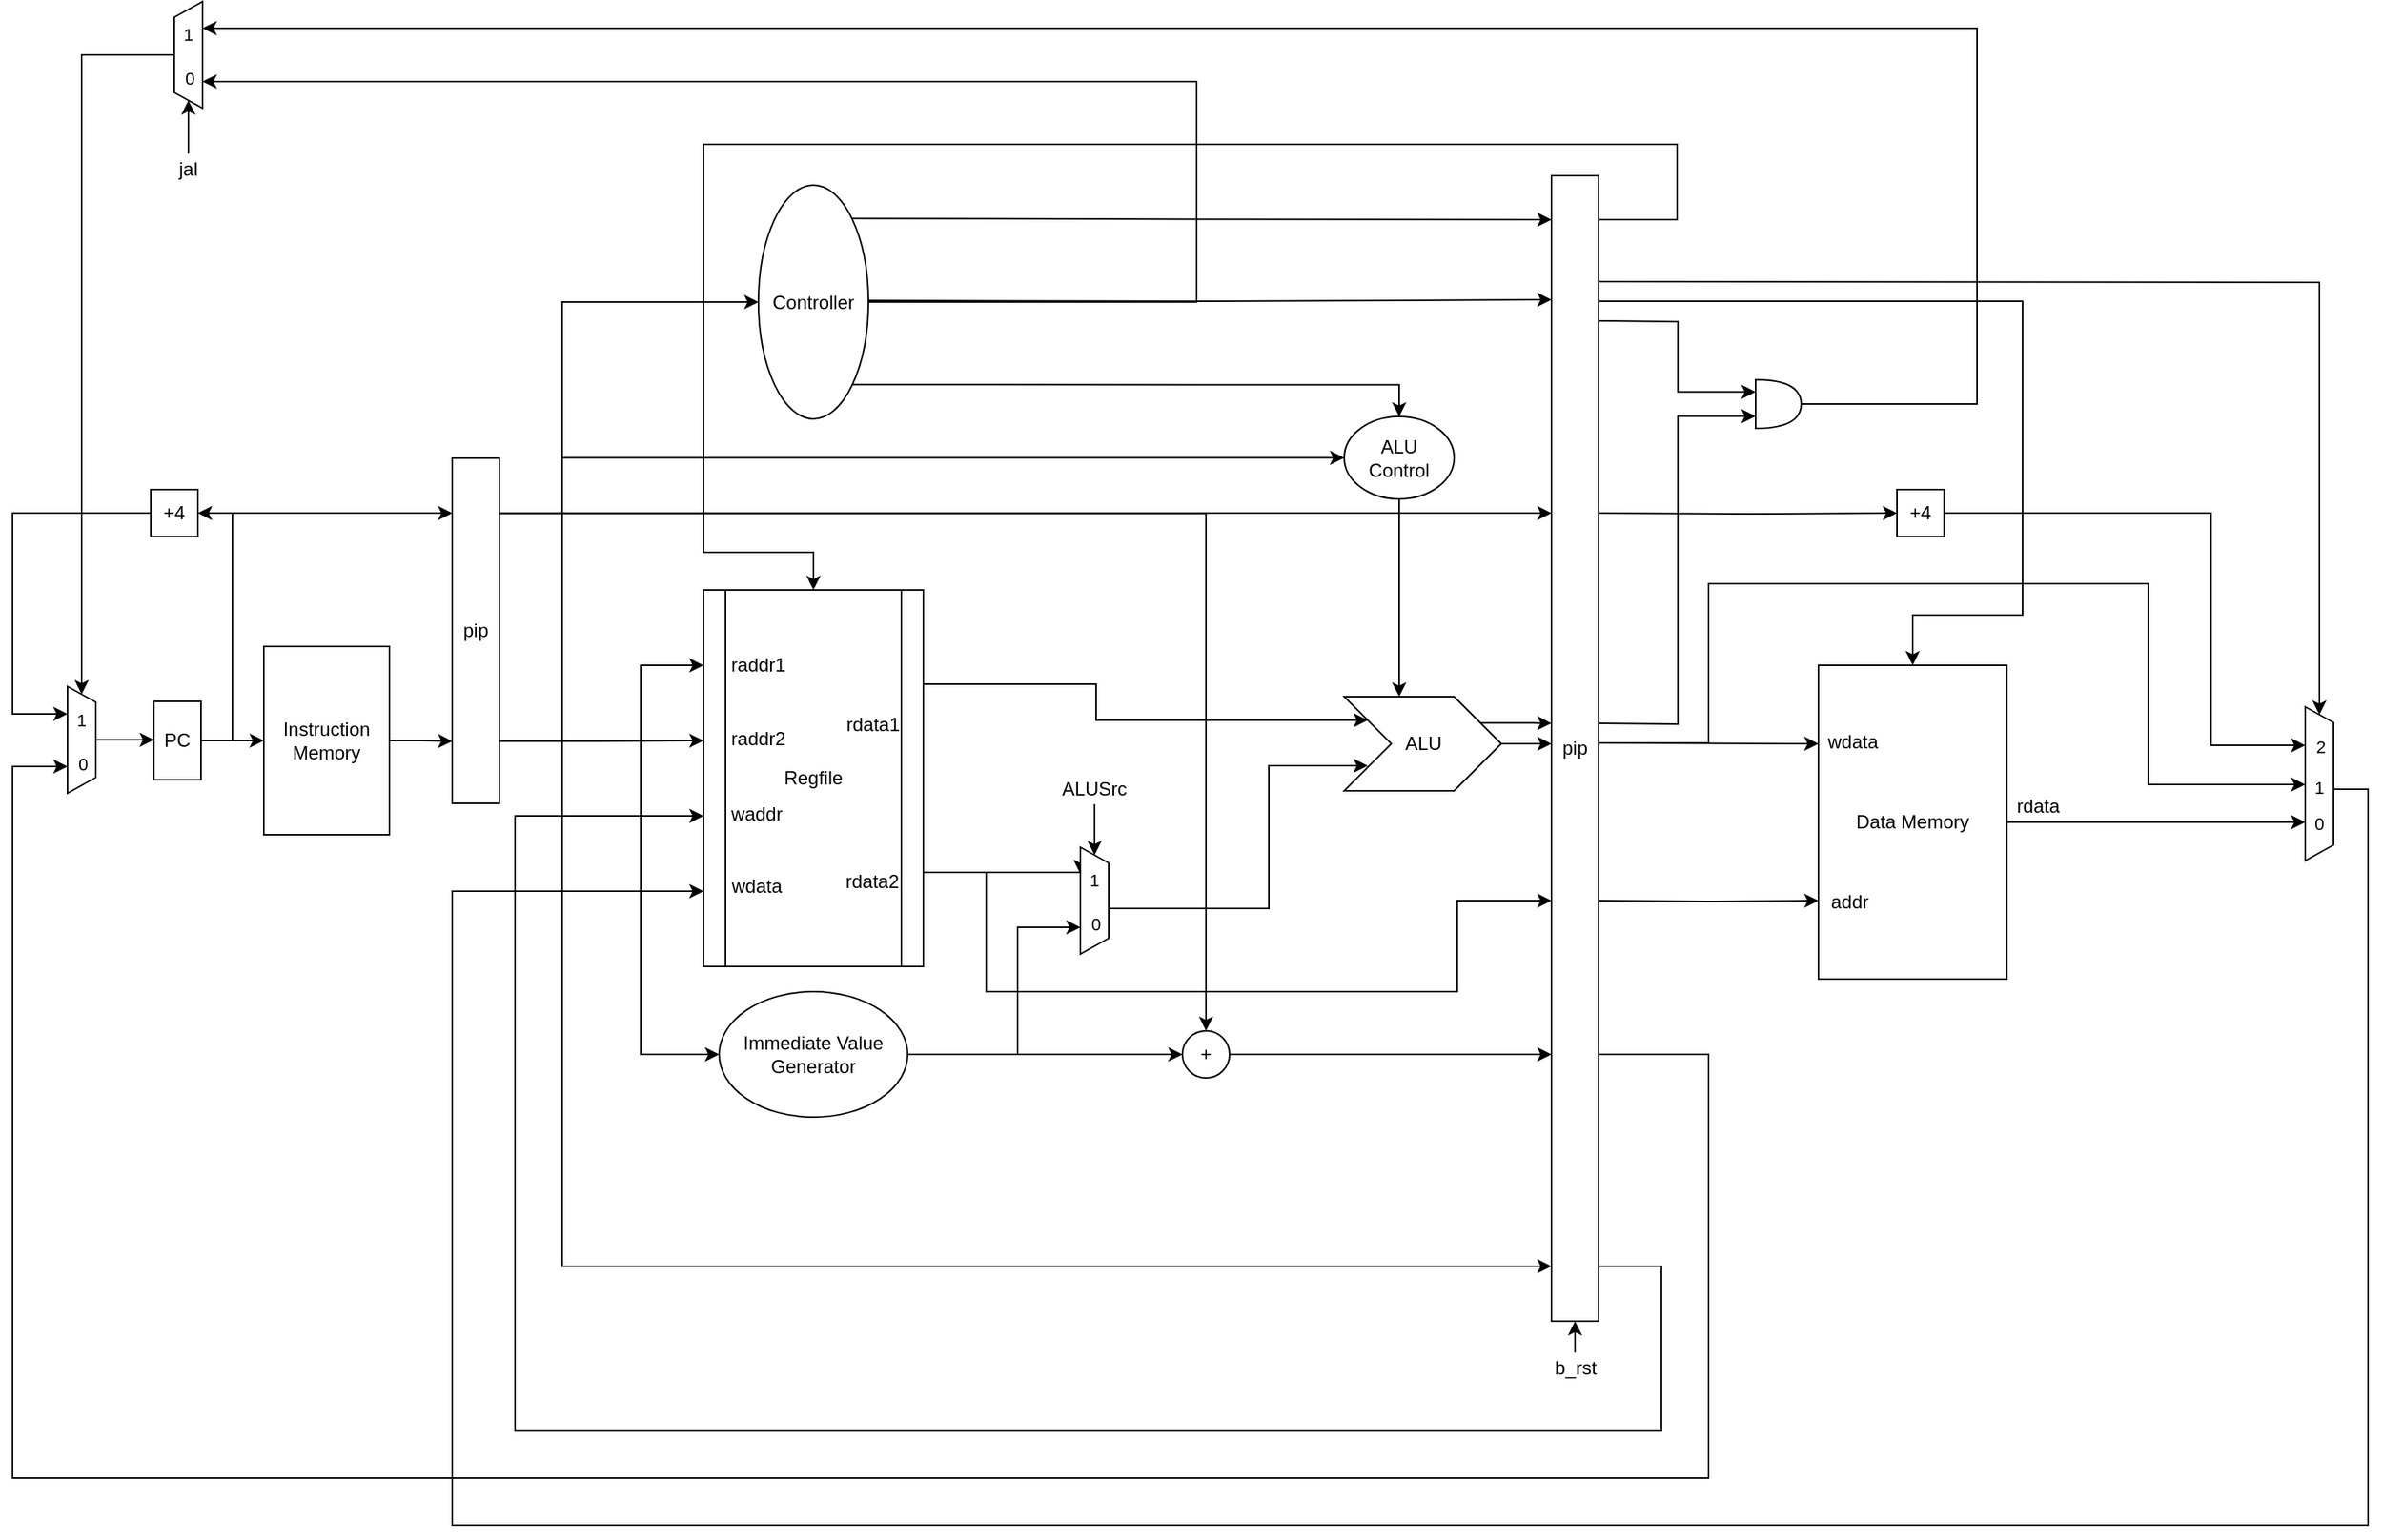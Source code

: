 <mxfile version="26.2.2">
  <diagram name="Page-1" id="6Z0Flb3yhcv7H8M3qJwE">
    <mxGraphModel dx="2528" dy="1914" grid="0" gridSize="10" guides="1" tooltips="1" connect="1" arrows="1" fold="1" page="1" pageScale="1" pageWidth="850" pageHeight="1100" math="0" shadow="0">
      <root>
        <mxCell id="0" />
        <mxCell id="1" parent="0" />
        <mxCell id="n8_85XAYLcjXWphRHtEo-30" style="edgeStyle=orthogonalEdgeStyle;rounded=0;orthogonalLoop=1;jettySize=auto;html=1;exitX=1;exitY=0.25;exitDx=0;exitDy=0;exitPerimeter=0;entryX=0.15;entryY=0.25;entryDx=0;entryDy=0;labelBackgroundColor=none;fontColor=default;entryPerimeter=0;" parent="1" source="n8_85XAYLcjXWphRHtEo-1" target="8ml1ASoGrdvTZ8Xq-LBT-13" edge="1">
          <mxGeometry relative="1" as="geometry">
            <Array as="points">
              <mxPoint x="410" y="344" />
              <mxPoint x="410" y="367" />
            </Array>
            <mxPoint x="400.0" y="344" as="targetPoint" />
          </mxGeometry>
        </mxCell>
        <mxCell id="n8_85XAYLcjXWphRHtEo-32" style="edgeStyle=orthogonalEdgeStyle;rounded=0;orthogonalLoop=1;jettySize=auto;html=1;exitX=1;exitY=0.75;exitDx=0;exitDy=0;exitPerimeter=0;entryX=0.25;entryY=1;entryDx=0;entryDy=0;labelBackgroundColor=none;fontColor=default;" parent="1" source="n8_85XAYLcjXWphRHtEo-1" target="8ml1ASoGrdvTZ8Xq-LBT-4" edge="1">
          <mxGeometry relative="1" as="geometry">
            <Array as="points">
              <mxPoint x="400" y="464" />
            </Array>
            <mxPoint x="359" y="470" as="targetPoint" />
          </mxGeometry>
        </mxCell>
        <mxCell id="8ml1ASoGrdvTZ8Xq-LBT-24" style="edgeStyle=orthogonalEdgeStyle;rounded=0;orthogonalLoop=1;jettySize=auto;html=1;exitX=1;exitY=0.75;exitDx=0;exitDy=0;exitPerimeter=0;entryX=0;entryY=0.5;entryDx=0;entryDy=0;labelBackgroundColor=none;fontColor=default;" edge="1" parent="1" source="n8_85XAYLcjXWphRHtEo-1">
          <mxGeometry relative="1" as="geometry">
            <mxPoint x="700" y="482" as="targetPoint" />
            <Array as="points">
              <mxPoint x="340" y="464" />
              <mxPoint x="340" y="540" />
              <mxPoint x="640" y="540" />
              <mxPoint x="640" y="482" />
            </Array>
          </mxGeometry>
        </mxCell>
        <mxCell id="n8_85XAYLcjXWphRHtEo-1" value="Regfile" style="shape=process;whiteSpace=wrap;html=1;backgroundOutline=1;points=[[0,0,0,0,0],[0,0.2,0,0,0],[0,0.4,0,0,0],[0,0.6,0,0,0],[0,0.8,0,0,0],[0,1,0,0,0],[0.25,0,0,0,0],[0.25,1,0,0,0],[0.5,0,0,0,0],[0.5,1,0,0,0],[0.75,0,0,0,0],[0.75,1,0,0,0],[1,0,0,0,0],[1,0.25,0,0,0],[1,0.5,0,0,0],[1,0.75,0,0,0],[1,1,0,0,0]];labelBackgroundColor=none;" parent="1" vertex="1">
          <mxGeometry x="160" y="284" width="140" height="240" as="geometry" />
        </mxCell>
        <mxCell id="n8_85XAYLcjXWphRHtEo-12" style="edgeStyle=orthogonalEdgeStyle;rounded=0;orthogonalLoop=1;jettySize=auto;html=1;exitX=1;exitY=0.5;exitDx=0;exitDy=0;entryX=0;entryY=0.82;entryDx=0;entryDy=0;labelBackgroundColor=none;fontColor=default;entryPerimeter=0;" parent="1" source="n8_85XAYLcjXWphRHtEo-7" target="8ml1ASoGrdvTZ8Xq-LBT-48" edge="1">
          <mxGeometry relative="1" as="geometry">
            <mxPoint y="380" as="targetPoint" />
          </mxGeometry>
        </mxCell>
        <mxCell id="n8_85XAYLcjXWphRHtEo-7" value="Instruction Memory" style="rounded=0;whiteSpace=wrap;html=1;labelBackgroundColor=none;" parent="1" vertex="1">
          <mxGeometry x="-120" y="320" width="80" height="120" as="geometry" />
        </mxCell>
        <mxCell id="n8_85XAYLcjXWphRHtEo-47" style="edgeStyle=orthogonalEdgeStyle;rounded=0;orthogonalLoop=1;jettySize=auto;html=1;exitX=1;exitY=0.5;exitDx=0;exitDy=0;entryX=0;entryY=0.5;entryDx=0;entryDy=0;labelBackgroundColor=none;fontColor=default;" parent="1" target="n8_85XAYLcjXWphRHtEo-45" edge="1">
          <mxGeometry relative="1" as="geometry">
            <Array as="points">
              <mxPoint x="120" y="380" />
              <mxPoint x="120" y="580" />
            </Array>
            <mxPoint x="30" y="380" as="sourcePoint" />
          </mxGeometry>
        </mxCell>
        <mxCell id="n8_85XAYLcjXWphRHtEo-80" style="edgeStyle=orthogonalEdgeStyle;rounded=0;orthogonalLoop=1;jettySize=auto;html=1;exitX=1;exitY=0.5;exitDx=0;exitDy=0;entryX=0;entryY=0.5;entryDx=0;entryDy=0;fontStyle=1;labelBackgroundColor=none;fontColor=default;" parent="1" edge="1">
          <mxGeometry relative="1" as="geometry">
            <mxPoint x="30" y="380" as="sourcePoint" />
            <mxPoint x="700" y="715" as="targetPoint" />
            <Array as="points">
              <mxPoint x="70" y="380" />
              <mxPoint x="70" y="715" />
            </Array>
          </mxGeometry>
        </mxCell>
        <mxCell id="8ml1ASoGrdvTZ8Xq-LBT-30" style="edgeStyle=orthogonalEdgeStyle;rounded=0;orthogonalLoop=1;jettySize=auto;html=1;exitX=1;exitY=0.5;exitDx=0;exitDy=0;entryX=0;entryY=0.5;entryDx=0;entryDy=0;labelBackgroundColor=none;fontColor=default;" edge="1" parent="1" target="8ml1ASoGrdvTZ8Xq-LBT-27">
          <mxGeometry relative="1" as="geometry">
            <mxPoint x="30" y="380" as="sourcePoint" />
            <Array as="points">
              <mxPoint x="70" y="380" />
              <mxPoint x="70" y="200" />
            </Array>
          </mxGeometry>
        </mxCell>
        <mxCell id="8ml1ASoGrdvTZ8Xq-LBT-31" style="edgeStyle=orthogonalEdgeStyle;rounded=0;orthogonalLoop=1;jettySize=auto;html=1;exitX=1;exitY=0.5;exitDx=0;exitDy=0;entryX=0;entryY=0.5;entryDx=0;entryDy=0;labelBackgroundColor=none;fontColor=default;" edge="1" parent="1" target="8ml1ASoGrdvTZ8Xq-LBT-21">
          <mxGeometry relative="1" as="geometry">
            <mxPoint x="30" y="380" as="sourcePoint" />
            <Array as="points">
              <mxPoint x="70" y="380" />
              <mxPoint x="70" y="100" />
            </Array>
          </mxGeometry>
        </mxCell>
        <mxCell id="n8_85XAYLcjXWphRHtEo-11" style="edgeStyle=orthogonalEdgeStyle;rounded=0;orthogonalLoop=1;jettySize=auto;html=1;exitX=1;exitY=0.5;exitDx=0;exitDy=0;entryX=0;entryY=0.5;entryDx=0;entryDy=0;labelBackgroundColor=none;fontColor=default;" parent="1" source="n8_85XAYLcjXWphRHtEo-9" target="n8_85XAYLcjXWphRHtEo-7" edge="1">
          <mxGeometry relative="1" as="geometry" />
        </mxCell>
        <mxCell id="n8_85XAYLcjXWphRHtEo-22" style="edgeStyle=orthogonalEdgeStyle;rounded=0;orthogonalLoop=1;jettySize=auto;html=1;exitX=1;exitY=0.5;exitDx=0;exitDy=0;entryX=1;entryY=0.5;entryDx=0;entryDy=0;labelBackgroundColor=none;fontColor=default;" parent="1" source="n8_85XAYLcjXWphRHtEo-9" target="n8_85XAYLcjXWphRHtEo-21" edge="1">
          <mxGeometry relative="1" as="geometry" />
        </mxCell>
        <mxCell id="n8_85XAYLcjXWphRHtEo-55" style="edgeStyle=orthogonalEdgeStyle;rounded=0;orthogonalLoop=1;jettySize=auto;html=1;exitX=1;exitY=0.5;exitDx=0;exitDy=0;entryX=0;entryY=0.16;entryDx=0;entryDy=0;labelBackgroundColor=none;fontColor=default;entryPerimeter=0;" parent="1" source="n8_85XAYLcjXWphRHtEo-9" target="8ml1ASoGrdvTZ8Xq-LBT-48" edge="1">
          <mxGeometry relative="1" as="geometry">
            <Array as="points">
              <mxPoint x="-140" y="380" />
              <mxPoint x="-140" y="235" />
              <mxPoint y="235" />
            </Array>
            <mxPoint y="235" as="targetPoint" />
          </mxGeometry>
        </mxCell>
        <mxCell id="n8_85XAYLcjXWphRHtEo-9" value="PC" style="rounded=0;whiteSpace=wrap;html=1;labelBackgroundColor=none;" parent="1" vertex="1">
          <mxGeometry x="-190" y="355" width="30" height="50" as="geometry" />
        </mxCell>
        <mxCell id="n8_85XAYLcjXWphRHtEo-15" style="edgeStyle=orthogonalEdgeStyle;rounded=0;orthogonalLoop=1;jettySize=auto;html=1;exitX=1;exitY=0.5;exitDx=0;exitDy=0;entryX=0;entryY=0.2;entryDx=0;entryDy=0;entryPerimeter=0;labelBackgroundColor=none;fontColor=default;" parent="1" target="n8_85XAYLcjXWphRHtEo-1" edge="1">
          <mxGeometry relative="1" as="geometry">
            <Array as="points">
              <mxPoint x="120" y="380" />
              <mxPoint x="120" y="332" />
            </Array>
            <mxPoint x="30" y="380" as="sourcePoint" />
          </mxGeometry>
        </mxCell>
        <mxCell id="n8_85XAYLcjXWphRHtEo-16" style="edgeStyle=orthogonalEdgeStyle;rounded=0;orthogonalLoop=1;jettySize=auto;html=1;exitX=1;exitY=0.82;exitDx=0;exitDy=0;entryX=0;entryY=0.4;entryDx=0;entryDy=0;entryPerimeter=0;labelBackgroundColor=none;fontColor=default;exitPerimeter=0;" parent="1" source="8ml1ASoGrdvTZ8Xq-LBT-48" target="n8_85XAYLcjXWphRHtEo-1" edge="1">
          <mxGeometry relative="1" as="geometry">
            <mxPoint x="30" y="380" as="sourcePoint" />
          </mxGeometry>
        </mxCell>
        <mxCell id="n8_85XAYLcjXWphRHtEo-20" style="edgeStyle=orthogonalEdgeStyle;rounded=0;orthogonalLoop=1;jettySize=auto;html=1;exitX=0.5;exitY=0;exitDx=0;exitDy=0;entryX=0;entryY=0.5;entryDx=0;entryDy=0;labelBackgroundColor=none;fontColor=default;" parent="1" source="8ml1ASoGrdvTZ8Xq-LBT-1" target="n8_85XAYLcjXWphRHtEo-9" edge="1">
          <mxGeometry relative="1" as="geometry">
            <mxPoint x="-230" y="380" as="sourcePoint" />
          </mxGeometry>
        </mxCell>
        <mxCell id="n8_85XAYLcjXWphRHtEo-23" style="edgeStyle=orthogonalEdgeStyle;rounded=0;orthogonalLoop=1;jettySize=auto;html=1;exitX=0;exitY=0.5;exitDx=0;exitDy=0;entryX=0.25;entryY=1;entryDx=0;entryDy=0;labelBackgroundColor=none;fontColor=default;" parent="1" source="n8_85XAYLcjXWphRHtEo-21" target="8ml1ASoGrdvTZ8Xq-LBT-1" edge="1">
          <mxGeometry relative="1" as="geometry">
            <Array as="points">
              <mxPoint x="-280" y="235" />
              <mxPoint x="-280" y="363" />
              <mxPoint x="-245" y="363" />
            </Array>
            <mxPoint x="-250" y="365" as="targetPoint" />
          </mxGeometry>
        </mxCell>
        <mxCell id="n8_85XAYLcjXWphRHtEo-21" value="+4" style="rounded=0;whiteSpace=wrap;html=1;labelBackgroundColor=none;" parent="1" vertex="1">
          <mxGeometry x="-192" y="220" width="30" height="30" as="geometry" />
        </mxCell>
        <mxCell id="n8_85XAYLcjXWphRHtEo-24" value="raddr1" style="text;html=1;align=center;verticalAlign=middle;whiteSpace=wrap;rounded=0;labelBackgroundColor=none;" parent="1" vertex="1">
          <mxGeometry x="165" y="322" width="60" height="20" as="geometry" />
        </mxCell>
        <mxCell id="n8_85XAYLcjXWphRHtEo-25" value="raddr2" style="text;html=1;align=center;verticalAlign=middle;whiteSpace=wrap;rounded=0;labelBackgroundColor=none;" parent="1" vertex="1">
          <mxGeometry x="165" y="369" width="60" height="20" as="geometry" />
        </mxCell>
        <mxCell id="n8_85XAYLcjXWphRHtEo-26" value="waddr" style="text;html=1;align=center;verticalAlign=middle;whiteSpace=wrap;rounded=0;labelBackgroundColor=none;" parent="1" vertex="1">
          <mxGeometry x="164" y="417" width="60" height="20" as="geometry" />
        </mxCell>
        <mxCell id="n8_85XAYLcjXWphRHtEo-27" value="wdata" style="text;html=1;align=center;verticalAlign=middle;whiteSpace=wrap;rounded=0;labelBackgroundColor=none;" parent="1" vertex="1">
          <mxGeometry x="164" y="463" width="60" height="20" as="geometry" />
        </mxCell>
        <mxCell id="n8_85XAYLcjXWphRHtEo-37" style="edgeStyle=orthogonalEdgeStyle;rounded=0;orthogonalLoop=1;jettySize=auto;html=1;exitX=1;exitY=0.5;exitDx=0;exitDy=0;entryX=0;entryY=0.5;entryDx=0;entryDy=0;exitPerimeter=0;labelBackgroundColor=none;fontColor=default;" parent="1" source="8ml1ASoGrdvTZ8Xq-LBT-13" edge="1">
          <mxGeometry relative="1" as="geometry">
            <mxPoint x="670" y="381.5" as="sourcePoint" />
            <mxPoint x="700" y="381.5" as="targetPoint" />
          </mxGeometry>
        </mxCell>
        <mxCell id="n8_85XAYLcjXWphRHtEo-64" style="edgeStyle=orthogonalEdgeStyle;rounded=0;orthogonalLoop=1;jettySize=auto;html=1;exitX=1;exitY=0.5;exitDx=0;exitDy=0;entryX=0;entryY=0.25;entryDx=0;entryDy=0;labelBackgroundColor=none;fontColor=default;" parent="1" target="n8_85XAYLcjXWphRHtEo-63" edge="1">
          <mxGeometry relative="1" as="geometry">
            <mxPoint x="730" y="381.5" as="sourcePoint" />
          </mxGeometry>
        </mxCell>
        <mxCell id="n8_85XAYLcjXWphRHtEo-71" style="edgeStyle=orthogonalEdgeStyle;rounded=0;orthogonalLoop=1;jettySize=auto;html=1;exitX=1;exitY=0.5;exitDx=0;exitDy=0;entryX=0.5;entryY=1;entryDx=0;entryDy=0;labelBackgroundColor=none;fontColor=default;" parent="1" target="8ml1ASoGrdvTZ8Xq-LBT-17" edge="1">
          <mxGeometry relative="1" as="geometry">
            <Array as="points">
              <mxPoint x="800" y="382" />
              <mxPoint x="800" y="280" />
              <mxPoint x="1080" y="280" />
              <mxPoint x="1080" y="408" />
              <mxPoint x="1180" y="408" />
            </Array>
            <mxPoint x="730" y="381.5" as="sourcePoint" />
            <mxPoint x="1140" y="410" as="targetPoint" />
          </mxGeometry>
        </mxCell>
        <mxCell id="n8_85XAYLcjXWphRHtEo-58" style="edgeStyle=orthogonalEdgeStyle;rounded=0;orthogonalLoop=1;jettySize=auto;html=1;exitX=1;exitY=0.5;exitDx=0;exitDy=0;entryX=0;entryY=0.5;entryDx=0;entryDy=0;labelBackgroundColor=none;fontColor=default;" parent="1" source="n8_85XAYLcjXWphRHtEo-45" target="8ml1ASoGrdvTZ8Xq-LBT-12" edge="1">
          <mxGeometry relative="1" as="geometry">
            <mxPoint x="520" y="580" as="targetPoint" />
          </mxGeometry>
        </mxCell>
        <mxCell id="8ml1ASoGrdvTZ8Xq-LBT-7" style="edgeStyle=orthogonalEdgeStyle;rounded=0;orthogonalLoop=1;jettySize=auto;html=1;exitX=1;exitY=0.5;exitDx=0;exitDy=0;entryX=0.75;entryY=1;entryDx=0;entryDy=0;labelBackgroundColor=none;fontColor=default;" edge="1" parent="1" source="n8_85XAYLcjXWphRHtEo-45" target="8ml1ASoGrdvTZ8Xq-LBT-4">
          <mxGeometry relative="1" as="geometry">
            <Array as="points">
              <mxPoint x="360" y="580" />
              <mxPoint x="360" y="499" />
            </Array>
          </mxGeometry>
        </mxCell>
        <mxCell id="n8_85XAYLcjXWphRHtEo-45" value="Immediate Value Generator" style="ellipse;whiteSpace=wrap;html=1;labelBackgroundColor=none;" parent="1" vertex="1">
          <mxGeometry x="170" y="540" width="120" height="80" as="geometry" />
        </mxCell>
        <mxCell id="n8_85XAYLcjXWphRHtEo-61" style="edgeStyle=orthogonalEdgeStyle;rounded=0;orthogonalLoop=1;jettySize=auto;html=1;exitX=1;exitY=0.5;exitDx=0;exitDy=0;entryX=0;entryY=0.5;entryDx=0;entryDy=0;labelBackgroundColor=none;fontColor=default;" parent="1" source="8ml1ASoGrdvTZ8Xq-LBT-12" edge="1">
          <mxGeometry relative="1" as="geometry">
            <mxPoint x="559" y="580" as="sourcePoint" />
            <mxPoint x="700" y="580" as="targetPoint" />
          </mxGeometry>
        </mxCell>
        <mxCell id="n8_85XAYLcjXWphRHtEo-74" style="rounded=0;orthogonalLoop=1;jettySize=auto;html=1;exitX=1;exitY=0.5;exitDx=0;exitDy=0;entryX=0;entryY=0.5;entryDx=0;entryDy=0;labelBackgroundColor=none;fontColor=default;" parent="1" edge="1">
          <mxGeometry relative="1" as="geometry">
            <mxPoint x="30" y="235" as="sourcePoint" />
            <mxPoint x="700" y="235" as="targetPoint" />
          </mxGeometry>
        </mxCell>
        <mxCell id="8ml1ASoGrdvTZ8Xq-LBT-32" style="edgeStyle=orthogonalEdgeStyle;rounded=0;orthogonalLoop=1;jettySize=auto;html=1;exitX=1;exitY=0.16;exitDx=0;exitDy=0;entryX=0.5;entryY=0;entryDx=0;entryDy=0;labelBackgroundColor=none;fontColor=default;exitPerimeter=0;" edge="1" parent="1" source="8ml1ASoGrdvTZ8Xq-LBT-48" target="8ml1ASoGrdvTZ8Xq-LBT-12">
          <mxGeometry relative="1" as="geometry">
            <mxPoint x="30" y="235" as="sourcePoint" />
            <Array as="points">
              <mxPoint x="480" y="235" />
            </Array>
          </mxGeometry>
        </mxCell>
        <mxCell id="n8_85XAYLcjXWphRHtEo-62" style="edgeStyle=orthogonalEdgeStyle;rounded=0;orthogonalLoop=1;jettySize=auto;html=1;exitX=1;exitY=0.5;exitDx=0;exitDy=0;entryX=0.75;entryY=1;entryDx=0;entryDy=0;labelBackgroundColor=none;fontColor=default;" parent="1" target="8ml1ASoGrdvTZ8Xq-LBT-1" edge="1">
          <mxGeometry relative="1" as="geometry">
            <Array as="points">
              <mxPoint x="800" y="580" />
              <mxPoint x="800" y="850" />
              <mxPoint x="-280" y="850" />
              <mxPoint x="-280" y="396" />
            </Array>
            <mxPoint x="730" y="580" as="sourcePoint" />
            <mxPoint x="-250" y="395" as="targetPoint" />
          </mxGeometry>
        </mxCell>
        <mxCell id="n8_85XAYLcjXWphRHtEo-72" style="edgeStyle=orthogonalEdgeStyle;rounded=0;orthogonalLoop=1;jettySize=auto;html=1;exitX=1;exitY=0.5;exitDx=0;exitDy=0;entryX=0.75;entryY=1;entryDx=0;entryDy=0;labelBackgroundColor=none;fontColor=default;" parent="1" source="n8_85XAYLcjXWphRHtEo-63" target="8ml1ASoGrdvTZ8Xq-LBT-17" edge="1">
          <mxGeometry relative="1" as="geometry">
            <mxPoint x="1180" y="432.5" as="targetPoint" />
          </mxGeometry>
        </mxCell>
        <mxCell id="n8_85XAYLcjXWphRHtEo-63" value="Data Memory" style="rounded=0;whiteSpace=wrap;html=1;labelBackgroundColor=none;" parent="1" vertex="1">
          <mxGeometry x="870" y="332" width="120" height="200" as="geometry" />
        </mxCell>
        <mxCell id="n8_85XAYLcjXWphRHtEo-66" value="rdata1" style="text;html=1;align=center;verticalAlign=middle;whiteSpace=wrap;rounded=0;labelBackgroundColor=none;" parent="1" vertex="1">
          <mxGeometry x="238" y="360" width="60" height="20" as="geometry" />
        </mxCell>
        <mxCell id="n8_85XAYLcjXWphRHtEo-67" value="rdata2" style="text;html=1;align=center;verticalAlign=middle;whiteSpace=wrap;rounded=0;labelBackgroundColor=none;" parent="1" vertex="1">
          <mxGeometry x="241" y="460" width="53" height="20" as="geometry" />
        </mxCell>
        <mxCell id="n8_85XAYLcjXWphRHtEo-76" style="edgeStyle=orthogonalEdgeStyle;rounded=0;orthogonalLoop=1;jettySize=auto;html=1;exitX=1;exitY=0.5;exitDx=0;exitDy=0;entryX=0;entryY=0.5;entryDx=0;entryDy=0;labelBackgroundColor=none;fontColor=default;" parent="1" target="n8_85XAYLcjXWphRHtEo-75" edge="1">
          <mxGeometry relative="1" as="geometry">
            <mxPoint x="730" y="235" as="sourcePoint" />
          </mxGeometry>
        </mxCell>
        <mxCell id="n8_85XAYLcjXWphRHtEo-77" style="edgeStyle=orthogonalEdgeStyle;rounded=0;orthogonalLoop=1;jettySize=auto;html=1;exitX=1;exitY=0.5;exitDx=0;exitDy=0;entryX=0.25;entryY=1;entryDx=0;entryDy=0;labelBackgroundColor=none;fontColor=default;" parent="1" source="n8_85XAYLcjXWphRHtEo-75" target="8ml1ASoGrdvTZ8Xq-LBT-17" edge="1">
          <mxGeometry relative="1" as="geometry">
            <Array as="points">
              <mxPoint x="1120" y="235" />
              <mxPoint x="1120" y="383" />
            </Array>
            <mxPoint x="1180" y="410" as="targetPoint" />
          </mxGeometry>
        </mxCell>
        <mxCell id="n8_85XAYLcjXWphRHtEo-75" value="+4" style="rounded=0;whiteSpace=wrap;html=1;labelBackgroundColor=none;" parent="1" vertex="1">
          <mxGeometry x="920" y="220" width="30" height="30" as="geometry" />
        </mxCell>
        <mxCell id="n8_85XAYLcjXWphRHtEo-78" style="edgeStyle=orthogonalEdgeStyle;rounded=0;orthogonalLoop=1;jettySize=auto;html=1;exitX=0.5;exitY=0;exitDx=0;exitDy=0;entryX=0;entryY=0.8;entryDx=0;entryDy=0;entryPerimeter=0;labelBackgroundColor=none;fontColor=default;" parent="1" source="8ml1ASoGrdvTZ8Xq-LBT-17" target="n8_85XAYLcjXWphRHtEo-1" edge="1">
          <mxGeometry relative="1" as="geometry">
            <Array as="points">
              <mxPoint x="1198" y="411" />
              <mxPoint x="1220" y="411" />
              <mxPoint x="1220" y="880" />
              <mxPoint y="880" />
              <mxPoint y="476" />
            </Array>
            <mxPoint x="1200" y="410" as="sourcePoint" />
          </mxGeometry>
        </mxCell>
        <mxCell id="n8_85XAYLcjXWphRHtEo-81" style="edgeStyle=orthogonalEdgeStyle;rounded=0;orthogonalLoop=1;jettySize=auto;html=1;exitX=1;exitY=0.5;exitDx=0;exitDy=0;entryX=0;entryY=0.6;entryDx=0;entryDy=0;entryPerimeter=0;labelBackgroundColor=none;fontColor=default;" parent="1" target="n8_85XAYLcjXWphRHtEo-1" edge="1">
          <mxGeometry relative="1" as="geometry">
            <mxPoint x="730" y="715" as="sourcePoint" />
            <Array as="points">
              <mxPoint x="770" y="715" />
              <mxPoint x="770" y="820" />
              <mxPoint x="40" y="820" />
              <mxPoint x="40" y="428" />
            </Array>
          </mxGeometry>
        </mxCell>
        <mxCell id="n8_85XAYLcjXWphRHtEo-86" style="edgeStyle=orthogonalEdgeStyle;rounded=0;orthogonalLoop=1;jettySize=auto;html=1;exitX=1;exitY=0.5;exitDx=0;exitDy=0;entryX=0;entryY=0.75;entryDx=0;entryDy=0;labelBackgroundColor=none;fontColor=default;" parent="1" target="n8_85XAYLcjXWphRHtEo-63" edge="1">
          <mxGeometry relative="1" as="geometry">
            <mxPoint x="730" y="482" as="sourcePoint" />
          </mxGeometry>
        </mxCell>
        <mxCell id="8ml1ASoGrdvTZ8Xq-LBT-1" value="" style="shape=trapezoid;perimeter=trapezoidPerimeter;whiteSpace=wrap;html=1;fixedSize=1;fontFamily=Helvetica;fontSize=11;labelBackgroundColor=none;size=10;rotation=90;" vertex="1" parent="1">
          <mxGeometry x="-270" y="370.5" width="68" height="18" as="geometry" />
        </mxCell>
        <mxCell id="8ml1ASoGrdvTZ8Xq-LBT-2" value="0" style="text;html=1;align=center;verticalAlign=middle;whiteSpace=wrap;rounded=0;fontFamily=Helvetica;fontSize=11;labelBackgroundColor=none;" vertex="1" parent="1">
          <mxGeometry x="-240" y="384.5" width="10" height="20" as="geometry" />
        </mxCell>
        <mxCell id="8ml1ASoGrdvTZ8Xq-LBT-3" value="1" style="text;html=1;align=center;verticalAlign=middle;whiteSpace=wrap;rounded=0;fontFamily=Helvetica;fontSize=11;labelBackgroundColor=none;" vertex="1" parent="1">
          <mxGeometry x="-241" y="356.5" width="10" height="20" as="geometry" />
        </mxCell>
        <mxCell id="8ml1ASoGrdvTZ8Xq-LBT-8" style="edgeStyle=orthogonalEdgeStyle;rounded=0;orthogonalLoop=1;jettySize=auto;html=1;exitX=0.5;exitY=0;exitDx=0;exitDy=0;entryX=0.15;entryY=0;entryDx=0;entryDy=44;entryPerimeter=0;labelBackgroundColor=none;fontColor=default;" edge="1" parent="1" source="8ml1ASoGrdvTZ8Xq-LBT-4" target="8ml1ASoGrdvTZ8Xq-LBT-13">
          <mxGeometry relative="1" as="geometry">
            <mxPoint x="650" y="487" as="targetPoint" />
            <Array as="points">
              <mxPoint x="418" y="487" />
              <mxPoint x="520" y="487" />
              <mxPoint x="520" y="396" />
            </Array>
          </mxGeometry>
        </mxCell>
        <mxCell id="8ml1ASoGrdvTZ8Xq-LBT-4" value="" style="shape=trapezoid;perimeter=trapezoidPerimeter;whiteSpace=wrap;html=1;fixedSize=1;fontFamily=Helvetica;fontSize=11;labelBackgroundColor=none;size=10;rotation=90;" vertex="1" parent="1">
          <mxGeometry x="375" y="473" width="68" height="18" as="geometry" />
        </mxCell>
        <mxCell id="8ml1ASoGrdvTZ8Xq-LBT-5" value="0" style="text;html=1;align=center;verticalAlign=middle;whiteSpace=wrap;rounded=0;fontFamily=Helvetica;fontSize=11;labelBackgroundColor=none;" vertex="1" parent="1">
          <mxGeometry x="405" y="487" width="10" height="20" as="geometry" />
        </mxCell>
        <mxCell id="8ml1ASoGrdvTZ8Xq-LBT-6" value="1" style="text;html=1;align=center;verticalAlign=middle;whiteSpace=wrap;rounded=0;fontFamily=Helvetica;fontSize=11;labelBackgroundColor=none;" vertex="1" parent="1">
          <mxGeometry x="404" y="459" width="10" height="20" as="geometry" />
        </mxCell>
        <mxCell id="8ml1ASoGrdvTZ8Xq-LBT-12" value="+" style="ellipse;whiteSpace=wrap;html=1;aspect=fixed;labelBackgroundColor=none;" vertex="1" parent="1">
          <mxGeometry x="465" y="565" width="30" height="30" as="geometry" />
        </mxCell>
        <mxCell id="8ml1ASoGrdvTZ8Xq-LBT-39" style="edgeStyle=orthogonalEdgeStyle;rounded=0;orthogonalLoop=1;jettySize=auto;html=1;entryX=0;entryY=0.25;entryDx=0;entryDy=0;exitX=0.17;exitY=0.28;exitDx=70;exitDy=0;exitPerimeter=0;" edge="1" parent="1" source="8ml1ASoGrdvTZ8Xq-LBT-13">
          <mxGeometry relative="1" as="geometry">
            <mxPoint x="654" y="368" as="sourcePoint" />
            <mxPoint x="700" y="369" as="targetPoint" />
          </mxGeometry>
        </mxCell>
        <mxCell id="8ml1ASoGrdvTZ8Xq-LBT-13" value="ALU" style="html=1;shadow=0;dashed=0;align=center;verticalAlign=middle;shape=mxgraph.arrows2.arrow;dy=0;dx=30;notch=30;points=[[0,0,0,35,0],[0,0,0,35,60],[0,0,0,70,60],[0,0.5,0,30,0],[0.15,0,0,0,44],[0.15,0.25,0,0,0],[0.17,0.28,0,70,0],[1,0.5,0,0,0]];labelBackgroundColor=none;" vertex="1" parent="1">
          <mxGeometry x="568" y="352" width="100" height="60" as="geometry" />
        </mxCell>
        <mxCell id="8ml1ASoGrdvTZ8Xq-LBT-17" value="" style="shape=trapezoid;perimeter=trapezoidPerimeter;whiteSpace=wrap;html=1;fixedSize=1;fontFamily=Helvetica;fontSize=11;labelBackgroundColor=none;size=10;rotation=90;" vertex="1" parent="1">
          <mxGeometry x="1140" y="398.5" width="98" height="18" as="geometry" />
        </mxCell>
        <mxCell id="8ml1ASoGrdvTZ8Xq-LBT-18" value="0" style="text;html=1;align=center;verticalAlign=middle;whiteSpace=wrap;rounded=0;fontFamily=Helvetica;fontSize=11;labelBackgroundColor=none;" vertex="1" parent="1">
          <mxGeometry x="1184" y="422.5" width="10" height="20" as="geometry" />
        </mxCell>
        <mxCell id="8ml1ASoGrdvTZ8Xq-LBT-19" value="1" style="text;html=1;align=center;verticalAlign=middle;whiteSpace=wrap;rounded=0;fontFamily=Helvetica;fontSize=11;labelBackgroundColor=none;" vertex="1" parent="1">
          <mxGeometry x="1184" y="399.5" width="10" height="20" as="geometry" />
        </mxCell>
        <mxCell id="8ml1ASoGrdvTZ8Xq-LBT-20" value="2" style="text;html=1;align=center;verticalAlign=middle;whiteSpace=wrap;rounded=0;fontFamily=Helvetica;fontSize=11;labelBackgroundColor=none;" vertex="1" parent="1">
          <mxGeometry x="1185" y="373.5" width="10" height="20" as="geometry" />
        </mxCell>
        <mxCell id="8ml1ASoGrdvTZ8Xq-LBT-25" style="edgeStyle=orthogonalEdgeStyle;rounded=0;orthogonalLoop=1;jettySize=auto;html=1;exitX=1;exitY=0;exitDx=0;exitDy=0;entryX=0;entryY=0.5;entryDx=0;entryDy=0;labelBackgroundColor=none;fontColor=default;" edge="1" parent="1">
          <mxGeometry relative="1" as="geometry">
            <mxPoint x="254.943" y="47.238" as="sourcePoint" />
            <mxPoint x="700" y="48" as="targetPoint" />
          </mxGeometry>
        </mxCell>
        <mxCell id="8ml1ASoGrdvTZ8Xq-LBT-26" style="edgeStyle=orthogonalEdgeStyle;rounded=0;orthogonalLoop=1;jettySize=auto;html=1;exitX=1;exitY=0.5;exitDx=0;exitDy=0;entryX=0;entryY=0.5;entryDx=0;entryDy=0;labelBackgroundColor=none;fontColor=default;" edge="1" parent="1">
          <mxGeometry relative="1" as="geometry">
            <mxPoint x="265.0" y="99.5" as="sourcePoint" />
            <mxPoint x="700" y="99" as="targetPoint" />
          </mxGeometry>
        </mxCell>
        <mxCell id="8ml1ASoGrdvTZ8Xq-LBT-29" style="edgeStyle=orthogonalEdgeStyle;rounded=0;orthogonalLoop=1;jettySize=auto;html=1;exitX=1;exitY=1;exitDx=0;exitDy=0;entryX=0.5;entryY=0;entryDx=0;entryDy=0;labelBackgroundColor=none;fontColor=default;" edge="1" parent="1" source="8ml1ASoGrdvTZ8Xq-LBT-21" target="8ml1ASoGrdvTZ8Xq-LBT-27">
          <mxGeometry relative="1" as="geometry" />
        </mxCell>
        <mxCell id="8ml1ASoGrdvTZ8Xq-LBT-72" style="edgeStyle=orthogonalEdgeStyle;rounded=0;orthogonalLoop=1;jettySize=auto;html=1;exitX=1;exitY=0.5;exitDx=0;exitDy=0;entryX=0.25;entryY=1;entryDx=0;entryDy=0;" edge="1" parent="1" source="8ml1ASoGrdvTZ8Xq-LBT-21" target="8ml1ASoGrdvTZ8Xq-LBT-66">
          <mxGeometry relative="1" as="geometry">
            <Array as="points">
              <mxPoint x="474" y="101" />
              <mxPoint x="474" y="-40" />
            </Array>
          </mxGeometry>
        </mxCell>
        <mxCell id="8ml1ASoGrdvTZ8Xq-LBT-21" value="Controller" style="ellipse;whiteSpace=wrap;html=1;labelBackgroundColor=none;" vertex="1" parent="1">
          <mxGeometry x="195" y="26" width="70" height="149" as="geometry" />
        </mxCell>
        <mxCell id="8ml1ASoGrdvTZ8Xq-LBT-36" style="edgeStyle=orthogonalEdgeStyle;rounded=0;orthogonalLoop=1;jettySize=auto;html=1;exitX=1;exitY=0.5;exitDx=0;exitDy=0;entryX=0.5;entryY=0;entryDx=0;entryDy=0;" edge="1" parent="1" target="n8_85XAYLcjXWphRHtEo-63">
          <mxGeometry relative="1" as="geometry">
            <mxPoint x="730" y="100" as="sourcePoint" />
            <Array as="points">
              <mxPoint x="1000" y="100" />
              <mxPoint x="1000" y="300" />
              <mxPoint x="930" y="300" />
            </Array>
          </mxGeometry>
        </mxCell>
        <mxCell id="8ml1ASoGrdvTZ8Xq-LBT-47" style="edgeStyle=orthogonalEdgeStyle;rounded=0;orthogonalLoop=1;jettySize=auto;html=1;exitX=1;exitY=0.25;exitDx=0;exitDy=0;entryX=0;entryY=0.5;entryDx=0;entryDy=0;" edge="1" parent="1" target="8ml1ASoGrdvTZ8Xq-LBT-17">
          <mxGeometry relative="1" as="geometry">
            <mxPoint x="730" y="87.5" as="sourcePoint" />
          </mxGeometry>
        </mxCell>
        <mxCell id="8ml1ASoGrdvTZ8Xq-LBT-27" value="ALU&lt;br&gt;Control" style="ellipse;whiteSpace=wrap;html=1;labelBackgroundColor=none;" vertex="1" parent="1">
          <mxGeometry x="568" y="173.5" width="70" height="52.5" as="geometry" />
        </mxCell>
        <mxCell id="8ml1ASoGrdvTZ8Xq-LBT-28" style="edgeStyle=orthogonalEdgeStyle;rounded=0;orthogonalLoop=1;jettySize=auto;html=1;exitX=0.5;exitY=1;exitDx=0;exitDy=0;entryX=0;entryY=0;entryDx=35;entryDy=0;entryPerimeter=0;labelBackgroundColor=none;fontColor=default;" edge="1" parent="1" source="8ml1ASoGrdvTZ8Xq-LBT-27" target="8ml1ASoGrdvTZ8Xq-LBT-13">
          <mxGeometry relative="1" as="geometry" />
        </mxCell>
        <mxCell id="8ml1ASoGrdvTZ8Xq-LBT-35" style="edgeStyle=orthogonalEdgeStyle;rounded=0;orthogonalLoop=1;jettySize=auto;html=1;exitX=1;exitY=0.5;exitDx=0;exitDy=0;entryX=0.5;entryY=0;entryDx=0;entryDy=0;entryPerimeter=0;" edge="1" parent="1" target="n8_85XAYLcjXWphRHtEo-1">
          <mxGeometry relative="1" as="geometry">
            <mxPoint x="730" y="48" as="sourcePoint" />
            <Array as="points">
              <mxPoint x="780" y="48" />
              <mxPoint x="780" />
              <mxPoint x="160" />
              <mxPoint x="160" y="260" />
              <mxPoint x="230" y="260" />
            </Array>
          </mxGeometry>
        </mxCell>
        <mxCell id="8ml1ASoGrdvTZ8Xq-LBT-38" style="edgeStyle=orthogonalEdgeStyle;rounded=0;orthogonalLoop=1;jettySize=auto;html=1;exitX=0.5;exitY=1;exitDx=0;exitDy=0;entryX=0;entryY=0.5;entryDx=0;entryDy=0;" edge="1" parent="1" source="8ml1ASoGrdvTZ8Xq-LBT-37" target="8ml1ASoGrdvTZ8Xq-LBT-4">
          <mxGeometry relative="1" as="geometry" />
        </mxCell>
        <mxCell id="8ml1ASoGrdvTZ8Xq-LBT-37" value="ALUSrc" style="text;html=1;align=center;verticalAlign=middle;whiteSpace=wrap;rounded=0;labelBackgroundColor=none;" vertex="1" parent="1">
          <mxGeometry x="379" y="400.5" width="60" height="20" as="geometry" />
        </mxCell>
        <mxCell id="8ml1ASoGrdvTZ8Xq-LBT-40" value="wdata" style="text;html=1;align=center;verticalAlign=middle;whiteSpace=wrap;rounded=0;labelBackgroundColor=none;" vertex="1" parent="1">
          <mxGeometry x="872" y="370.5" width="40" height="20" as="geometry" />
        </mxCell>
        <mxCell id="8ml1ASoGrdvTZ8Xq-LBT-41" value="rdata" style="text;html=1;align=center;verticalAlign=middle;whiteSpace=wrap;rounded=0;labelBackgroundColor=none;" vertex="1" parent="1">
          <mxGeometry x="990" y="411.5" width="40" height="20" as="geometry" />
        </mxCell>
        <mxCell id="8ml1ASoGrdvTZ8Xq-LBT-42" value="addr" style="text;html=1;align=center;verticalAlign=middle;whiteSpace=wrap;rounded=0;labelBackgroundColor=none;" vertex="1" parent="1">
          <mxGeometry x="870" y="473" width="40" height="20" as="geometry" />
        </mxCell>
        <mxCell id="8ml1ASoGrdvTZ8Xq-LBT-71" style="edgeStyle=orthogonalEdgeStyle;rounded=0;orthogonalLoop=1;jettySize=auto;html=1;exitX=1;exitY=0.5;exitDx=0;exitDy=0;exitPerimeter=0;entryX=0.75;entryY=1;entryDx=0;entryDy=0;" edge="1" parent="1" source="8ml1ASoGrdvTZ8Xq-LBT-43" target="8ml1ASoGrdvTZ8Xq-LBT-66">
          <mxGeometry relative="1" as="geometry">
            <mxPoint x="-120" y="-50" as="targetPoint" />
            <Array as="points">
              <mxPoint x="971" y="165" />
              <mxPoint x="971" y="-74" />
            </Array>
          </mxGeometry>
        </mxCell>
        <mxCell id="8ml1ASoGrdvTZ8Xq-LBT-43" value="" style="shape=or;whiteSpace=wrap;html=1;direction=east;" vertex="1" parent="1">
          <mxGeometry x="830" y="150" width="29" height="31" as="geometry" />
        </mxCell>
        <mxCell id="8ml1ASoGrdvTZ8Xq-LBT-44" style="edgeStyle=orthogonalEdgeStyle;rounded=0;orthogonalLoop=1;jettySize=auto;html=1;exitX=1;exitY=0.25;exitDx=0;exitDy=0;entryX=0;entryY=0.75;entryDx=0;entryDy=0;entryPerimeter=0;" edge="1" parent="1" target="8ml1ASoGrdvTZ8Xq-LBT-43">
          <mxGeometry relative="1" as="geometry">
            <mxPoint x="730" y="369" as="sourcePoint" />
          </mxGeometry>
        </mxCell>
        <mxCell id="8ml1ASoGrdvTZ8Xq-LBT-45" style="edgeStyle=orthogonalEdgeStyle;rounded=0;orthogonalLoop=1;jettySize=auto;html=1;exitX=1;exitY=0.75;exitDx=0;exitDy=0;entryX=0;entryY=0.25;entryDx=0;entryDy=0;entryPerimeter=0;" edge="1" parent="1" target="8ml1ASoGrdvTZ8Xq-LBT-43">
          <mxGeometry relative="1" as="geometry">
            <mxPoint x="730" y="112.5" as="sourcePoint" />
          </mxGeometry>
        </mxCell>
        <mxCell id="8ml1ASoGrdvTZ8Xq-LBT-48" value="pip" style="rounded=0;whiteSpace=wrap;html=1;labelBackgroundColor=none;points=[[0,0,0,0,0],[0,0.16,0,0,0],[0,0.5,0,0,0],[0,0.82,0,0,0],[0,1,0,0,0],[0.25,0,0,0,0],[0.25,1,0,0,0],[0.5,0,0,0,0],[0.5,1,0,0,0],[0.75,0,0,0,0],[0.75,1,0,0,0],[1,0,0,0,0],[1,0.16,0,0,0],[1,0.5,0,0,0],[1,0.82,0,0,0],[1,1,0,0,0]];" vertex="1" parent="1">
          <mxGeometry y="200" width="30" height="220" as="geometry" />
        </mxCell>
        <mxCell id="8ml1ASoGrdvTZ8Xq-LBT-49" value="pip" style="rounded=0;whiteSpace=wrap;html=1;labelBackgroundColor=none;" vertex="1" parent="1">
          <mxGeometry x="700" y="20" width="30" height="730" as="geometry" />
        </mxCell>
        <mxCell id="8ml1ASoGrdvTZ8Xq-LBT-51" style="edgeStyle=orthogonalEdgeStyle;rounded=0;orthogonalLoop=1;jettySize=auto;html=1;exitX=0.5;exitY=0;exitDx=0;exitDy=0;entryX=0.5;entryY=1;entryDx=0;entryDy=0;" edge="1" parent="1" source="8ml1ASoGrdvTZ8Xq-LBT-50" target="8ml1ASoGrdvTZ8Xq-LBT-49">
          <mxGeometry relative="1" as="geometry" />
        </mxCell>
        <mxCell id="8ml1ASoGrdvTZ8Xq-LBT-50" value="b_rst" style="text;html=1;align=center;verticalAlign=middle;whiteSpace=wrap;rounded=0;labelBackgroundColor=none;" vertex="1" parent="1">
          <mxGeometry x="707.5" y="770" width="15" height="20" as="geometry" />
        </mxCell>
        <mxCell id="8ml1ASoGrdvTZ8Xq-LBT-73" style="edgeStyle=orthogonalEdgeStyle;rounded=0;orthogonalLoop=1;jettySize=auto;html=1;exitX=0.5;exitY=0;exitDx=0;exitDy=0;entryX=0;entryY=0.5;entryDx=0;entryDy=0;" edge="1" parent="1" source="8ml1ASoGrdvTZ8Xq-LBT-66" target="8ml1ASoGrdvTZ8Xq-LBT-1">
          <mxGeometry relative="1" as="geometry" />
        </mxCell>
        <mxCell id="8ml1ASoGrdvTZ8Xq-LBT-66" value="" style="shape=trapezoid;perimeter=trapezoidPerimeter;whiteSpace=wrap;html=1;fixedSize=1;fontFamily=Helvetica;fontSize=11;labelBackgroundColor=none;size=10;rotation=90;direction=west;" vertex="1" parent="1">
          <mxGeometry x="-202" y="-66" width="68" height="18" as="geometry" />
        </mxCell>
        <mxCell id="8ml1ASoGrdvTZ8Xq-LBT-67" value="0" style="text;html=1;align=center;verticalAlign=middle;whiteSpace=wrap;rounded=0;fontFamily=Helvetica;fontSize=11;labelBackgroundColor=none;" vertex="1" parent="1">
          <mxGeometry x="-172" y="-52" width="10" height="20" as="geometry" />
        </mxCell>
        <mxCell id="8ml1ASoGrdvTZ8Xq-LBT-68" value="1" style="text;html=1;align=center;verticalAlign=middle;whiteSpace=wrap;rounded=0;fontFamily=Helvetica;fontSize=11;labelBackgroundColor=none;" vertex="1" parent="1">
          <mxGeometry x="-173" y="-80" width="10" height="20" as="geometry" />
        </mxCell>
        <mxCell id="8ml1ASoGrdvTZ8Xq-LBT-75" style="edgeStyle=orthogonalEdgeStyle;rounded=0;orthogonalLoop=1;jettySize=auto;html=1;exitX=0.5;exitY=0;exitDx=0;exitDy=0;entryX=0;entryY=0.5;entryDx=0;entryDy=0;" edge="1" parent="1" source="8ml1ASoGrdvTZ8Xq-LBT-74" target="8ml1ASoGrdvTZ8Xq-LBT-66">
          <mxGeometry relative="1" as="geometry" />
        </mxCell>
        <mxCell id="8ml1ASoGrdvTZ8Xq-LBT-74" value="jal" style="text;html=1;align=center;verticalAlign=middle;whiteSpace=wrap;rounded=0;labelBackgroundColor=none;" vertex="1" parent="1">
          <mxGeometry x="-179" y="6" width="22" height="20" as="geometry" />
        </mxCell>
      </root>
    </mxGraphModel>
  </diagram>
</mxfile>

